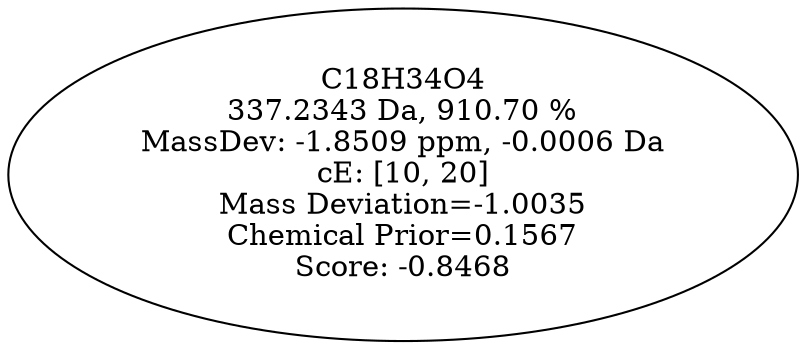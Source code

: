 strict digraph {
v1 [label="C18H34O4\n337.2343 Da, 910.70 %\nMassDev: -1.8509 ppm, -0.0006 Da\ncE: [10, 20]\nMass Deviation=-1.0035\nChemical Prior=0.1567\nScore: -0.8468"];
}
